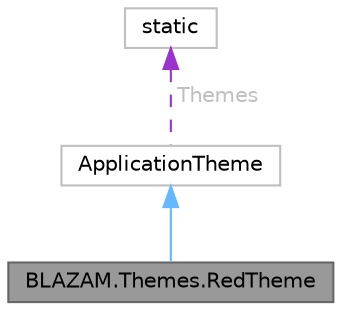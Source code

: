 digraph "BLAZAM.Themes.RedTheme"
{
 // LATEX_PDF_SIZE
  bgcolor="transparent";
  edge [fontname=Helvetica,fontsize=10,labelfontname=Helvetica,labelfontsize=10];
  node [fontname=Helvetica,fontsize=10,shape=box,height=0.2,width=0.4];
  Node1 [id="Node000001",label="BLAZAM.Themes.RedTheme",height=0.2,width=0.4,color="gray40", fillcolor="grey60", style="filled", fontcolor="black",tooltip=" "];
  Node2 -> Node1 [id="edge3_Node000001_Node000002",dir="back",color="steelblue1",style="solid",tooltip=" "];
  Node2 [id="Node000002",label="ApplicationTheme",height=0.2,width=0.4,color="grey75", fillcolor="white", style="filled",URL="$class_b_l_a_z_a_m_1_1_themes_1_1_application_theme.html",tooltip=" "];
  Node3 -> Node2 [id="edge4_Node000002_Node000003",dir="back",color="darkorchid3",style="dashed",tooltip=" ",label=" Themes",fontcolor="grey" ];
  Node3 [id="Node000003",label="static",height=0.2,width=0.4,color="grey75", fillcolor="white", style="filled",tooltip=" "];
}
